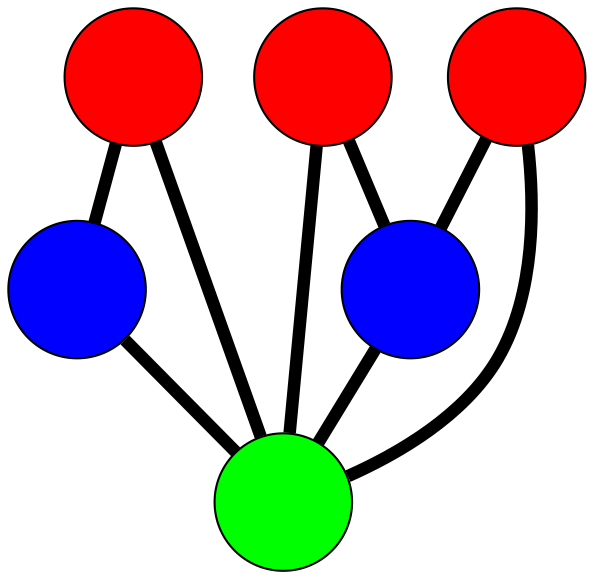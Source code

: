 graph G {
	graph [bb="-143,-122.27,120.56,147.24",
		overlap=false,
		sep=0.0,
		splines=true
	];
	node [color=black,
		fixedsize=true,
		fontname="Latin Modern Math",
		fontsize=42,
		height=.92,
		label="\N",
		penwidth=1,
		shape=circle,
		width=.92
	];
	edge [color=black,
		penwidth=6,
		style=bold
	];
	0	 [fillcolor=red,
		height=0.91667,
		label="",
		pos="-110,47.939",
		style=filled,
		width=0.91667];
	3	 [fillcolor=blue,
		height=0.91667,
		label="",
		pos="-35.996,114.24",
		style=filled,
		width=0.91667];
	0 -- 3	 [pos="-85.36,70.017 -77.454,77.1 -68.699,84.944 -60.784,92.035"];
	5	 [fillcolor=green,
		height=0.91667,
		label="",
		pos="-8.2469,7.6185",
		style=filled,
		width=0.91667];
	0 -- 5	 [pos="-79.197,35.732 -66.445,30.679 -51.689,24.832 -38.948,19.784"];
	1	 [fillcolor=red,
		height=0.91667,
		label="",
		pos="-15.604,-89.269",
		style=filled,
		width=0.91667];
	4	 [fillcolor=blue,
		height=0.91667,
		label="",
		pos="82.287,-2.2466",
		style=filled,
		width=0.91667];
	1 -- 4	 [pos="9.0981,-67.31 23.938,-54.118 42.755,-37.39 57.593,-24.199"];
	1 -- 5	 [pos="-13.093,-56.197 -12.335,-46.22 -11.504,-35.272 -10.747,-25.305"];
	2	 [fillcolor=red,
		height=0.91667,
		label="",
		pos="87.562,-78.285",
		style=filled,
		width=0.91667];
	2 -- 4	 [pos="85.264,-45.155 85.042,-41.953 84.816,-38.704 84.594,-35.501"];
	2 -- 5	 [pos="62.889,-56.163 48.584,-43.337 30.633,-27.242 16.343,-14.429"];
	3 -- 5	 [pos="-27.67,82.252 -24.158,68.757 -20.078,53.08 -16.567,39.587"];
	4 -- 5	 [pos="49.346,1.3428 41.358,2.2133 32.815,3.1441 24.821,4.0152"];
}
